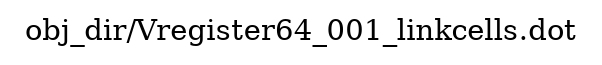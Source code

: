 digraph v3graph {
	graph	[label="obj_dir/Vregister64_001_linkcells.dot",
		 labelloc=t, labeljust=l,
		 //size="7.5,10",
		 rankdir=TB];
}
